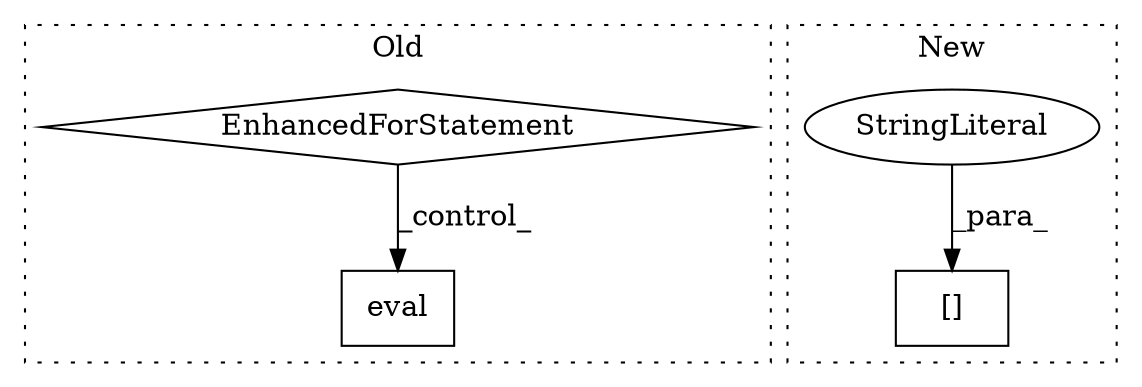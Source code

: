 digraph G {
subgraph cluster0 {
1 [label="eval" a="32" s="6366,6374" l="5,1" shape="box"];
4 [label="EnhancedForStatement" a="70" s="6205,6305" l="53,3" shape="diamond"];
label = "Old";
style="dotted";
}
subgraph cluster1 {
2 [label="[]" a="2" s="6322,6335" l="7,1" shape="box"];
3 [label="StringLiteral" a="45" s="6329" l="6" shape="ellipse"];
label = "New";
style="dotted";
}
3 -> 2 [label="_para_"];
4 -> 1 [label="_control_"];
}